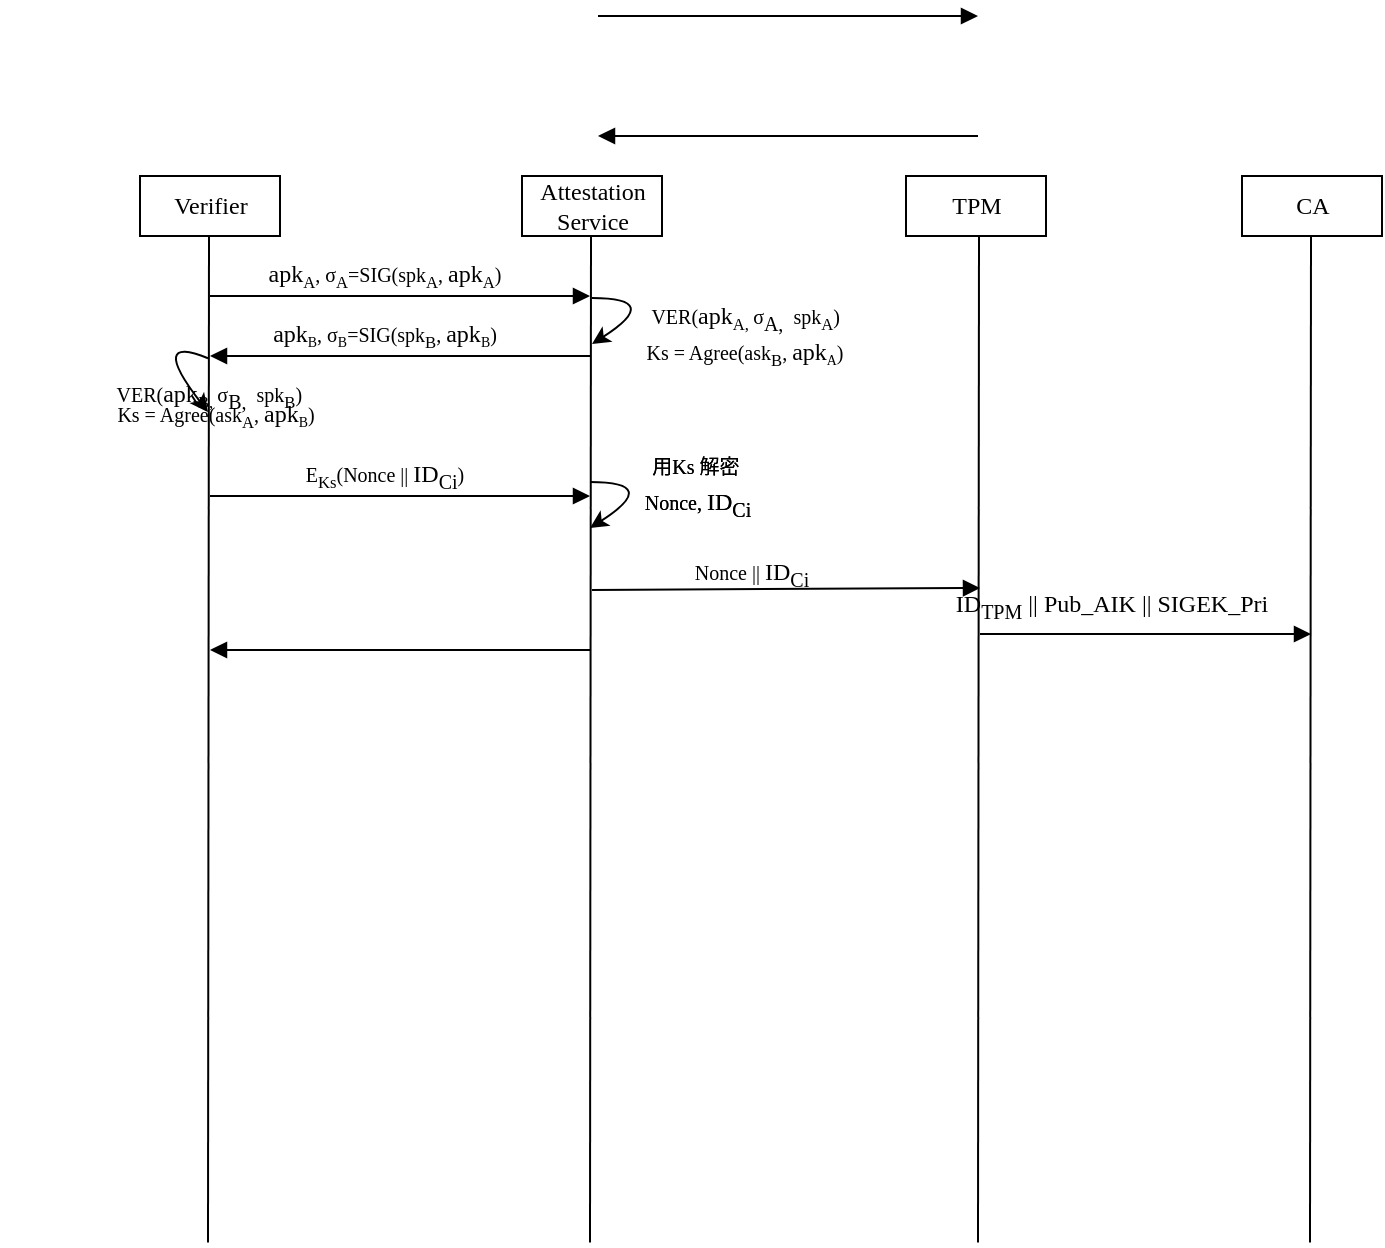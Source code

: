 <mxfile version="15.6.6" type="github">
  <diagram id="kgpKYQtTHZ0yAKxKKP6v" name="Page-1">
    <mxGraphModel dx="865" dy="1509" grid="1" gridSize="10" guides="1" tooltips="1" connect="1" arrows="1" fold="1" page="1" pageScale="1" pageWidth="850" pageHeight="1100" math="0" shadow="0">
      <root>
        <mxCell id="0" />
        <mxCell id="1" parent="0" />
        <mxCell id="3nuBFxr9cyL0pnOWT2aG-8" value="" style="verticalAlign=bottom;endArrow=block;shadow=0;strokeWidth=1;strokeColor=default;labelBackgroundColor=default;fontColor=default;" parent="1" edge="1">
          <mxGeometry x="0.105" y="10" relative="1" as="geometry">
            <mxPoint x="125" y="140" as="sourcePoint" />
            <mxPoint x="315" y="140" as="targetPoint" />
            <mxPoint as="offset" />
          </mxGeometry>
        </mxCell>
        <mxCell id="3nuBFxr9cyL0pnOWT2aG-9" value="" style="verticalAlign=bottom;endArrow=block;shadow=0;strokeWidth=1;strokeColor=default;labelBackgroundColor=default;fontColor=default;" parent="1" edge="1">
          <mxGeometry relative="1" as="geometry">
            <mxPoint x="315" y="170" as="sourcePoint" />
            <mxPoint x="125" y="170" as="targetPoint" />
          </mxGeometry>
        </mxCell>
        <mxCell id="iT2Es9Pk35DtaAPZAGi2-2" value="" style="curved=1;endArrow=classic;html=1;rounded=0;fontColor=default;exitX=0.5;exitY=0.607;exitDx=0;exitDy=0;exitPerimeter=0;strokeColor=default;labelBackgroundColor=default;" parent="1" edge="1">
          <mxGeometry width="50" height="50" relative="1" as="geometry">
            <mxPoint x="124" y="171.1" as="sourcePoint" />
            <mxPoint x="124" y="198" as="targetPoint" />
            <Array as="points">
              <mxPoint x="94" y="159" />
            </Array>
          </mxGeometry>
        </mxCell>
        <mxCell id="cxg8VYLrWTQ5vml7Au2z-1" value="Verifier" style="html=1;fontFamily=Times New Roman;fontColor=default;fillColor=default;strokeColor=default;" vertex="1" parent="1">
          <mxGeometry x="90" y="80" width="70" height="30" as="geometry" />
        </mxCell>
        <mxCell id="cxg8VYLrWTQ5vml7Au2z-2" value="" style="endArrow=none;html=1;rounded=0;fontFamily=Times New Roman;fontColor=default;strokeColor=default;labelBackgroundColor=default;fillColor=default;" edge="1" parent="1">
          <mxGeometry width="50" height="50" relative="1" as="geometry">
            <mxPoint x="124" y="613.2" as="sourcePoint" />
            <mxPoint x="124.5" y="110" as="targetPoint" />
          </mxGeometry>
        </mxCell>
        <mxCell id="cxg8VYLrWTQ5vml7Au2z-3" value="Attestation&lt;br&gt;Service" style="html=1;fontFamily=Times New Roman;fontColor=default;fillColor=default;strokeColor=default;" vertex="1" parent="1">
          <mxGeometry x="281" y="80" width="70" height="30" as="geometry" />
        </mxCell>
        <mxCell id="cxg8VYLrWTQ5vml7Au2z-4" value="" style="endArrow=none;html=1;rounded=0;fontFamily=Times New Roman;fontColor=default;strokeColor=default;labelBackgroundColor=default;fillColor=default;" edge="1" parent="1">
          <mxGeometry width="50" height="50" relative="1" as="geometry">
            <mxPoint x="315" y="613.2" as="sourcePoint" />
            <mxPoint x="315.5" y="110" as="targetPoint" />
          </mxGeometry>
        </mxCell>
        <mxCell id="cxg8VYLrWTQ5vml7Au2z-5" value="TPM" style="html=1;fontFamily=Times New Roman;fontColor=default;fillColor=default;strokeColor=default;" vertex="1" parent="1">
          <mxGeometry x="473" y="80" width="70" height="30" as="geometry" />
        </mxCell>
        <mxCell id="cxg8VYLrWTQ5vml7Au2z-6" value="" style="endArrow=none;html=1;rounded=0;fontFamily=Times New Roman;fontColor=default;strokeColor=default;labelBackgroundColor=default;fillColor=default;" edge="1" parent="1">
          <mxGeometry width="50" height="50" relative="1" as="geometry">
            <mxPoint x="509" y="613.2" as="sourcePoint" />
            <mxPoint x="509.5" y="110" as="targetPoint" />
          </mxGeometry>
        </mxCell>
        <mxCell id="cxg8VYLrWTQ5vml7Au2z-7" value="CA" style="html=1;fontFamily=Times New Roman;fontColor=default;fillColor=default;strokeColor=default;" vertex="1" parent="1">
          <mxGeometry x="641" y="80" width="70" height="30" as="geometry" />
        </mxCell>
        <mxCell id="cxg8VYLrWTQ5vml7Au2z-8" value="" style="endArrow=none;html=1;rounded=0;fontFamily=Times New Roman;fontColor=default;strokeColor=default;labelBackgroundColor=default;fillColor=default;" edge="1" parent="1">
          <mxGeometry width="50" height="50" relative="1" as="geometry">
            <mxPoint x="675" y="613.2" as="sourcePoint" />
            <mxPoint x="675.5" y="110" as="targetPoint" />
          </mxGeometry>
        </mxCell>
        <mxCell id="cxg8VYLrWTQ5vml7Au2z-15" value="apk&lt;span style=&quot;font-size: 10px&quot;&gt;&lt;sub&gt;A&lt;/sub&gt;, σ&lt;sub&gt;A&lt;/sub&gt;=SIG(spk&lt;sub&gt;A&lt;/sub&gt;,&amp;nbsp;&lt;/span&gt;apk&lt;span style=&quot;font-size: 10px&quot;&gt;&lt;sub&gt;A&lt;/sub&gt;&lt;/span&gt;&lt;span style=&quot;font-size: 10px&quot;&gt;)&lt;/span&gt;&lt;sub&gt;&lt;span style=&quot;font-size: 8px&quot;&gt;&amp;nbsp;&amp;nbsp;&lt;/span&gt;&lt;/sub&gt;" style="rounded=0;whiteSpace=wrap;html=1;fontFamily=Times New Roman;fontColor=default;strokeColor=none;fillColor=none;" vertex="1" parent="1">
          <mxGeometry x="110" y="120" width="209" height="20" as="geometry" />
        </mxCell>
        <mxCell id="cxg8VYLrWTQ5vml7Au2z-16" value="apk&lt;span style=&quot;font-size: 8.333px&quot;&gt;&lt;sub&gt;B&lt;/sub&gt;&lt;/span&gt;&lt;span style=&quot;font-size: 10px&quot;&gt;, σ&lt;/span&gt;&lt;span style=&quot;font-size: 8.333px&quot;&gt;&lt;sub&gt;B&lt;/sub&gt;&lt;/span&gt;&lt;span style=&quot;font-size: 10px&quot;&gt;=SIG(spk&lt;sub&gt;B&lt;/sub&gt;&lt;/span&gt;&lt;span style=&quot;font-size: 10px&quot;&gt;,&amp;nbsp;&lt;/span&gt;apk&lt;span style=&quot;font-size: 8.333px&quot;&gt;&lt;sub&gt;B&lt;/sub&gt;&lt;/span&gt;&lt;span style=&quot;font-size: 10px&quot;&gt;)&lt;/span&gt;&lt;sub&gt;&lt;span style=&quot;font-size: 8px&quot;&gt;&amp;nbsp;&amp;nbsp;&lt;/span&gt;&lt;/sub&gt;" style="rounded=0;whiteSpace=wrap;html=1;fontFamily=Times New Roman;fontColor=default;strokeColor=none;fillColor=none;" vertex="1" parent="1">
          <mxGeometry x="110" y="150" width="209" height="20" as="geometry" />
        </mxCell>
        <mxCell id="cxg8VYLrWTQ5vml7Au2z-17" value="" style="curved=1;endArrow=classic;html=1;rounded=0;fontColor=default;strokeColor=default;labelBackgroundColor=default;entryX=0.957;entryY=1;entryDx=0;entryDy=0;entryPerimeter=0;" edge="1" parent="1">
          <mxGeometry width="50" height="50" relative="1" as="geometry">
            <mxPoint x="316" y="141" as="sourcePoint" />
            <mxPoint x="316.013" y="164" as="targetPoint" />
            <Array as="points">
              <mxPoint x="352" y="141" />
            </Array>
          </mxGeometry>
        </mxCell>
        <mxCell id="cxg8VYLrWTQ5vml7Au2z-19" value="&lt;span style=&quot;font-size: 10px&quot;&gt;VER(&lt;/span&gt;apk&lt;span style=&quot;font-size: 10px&quot;&gt;&lt;sub&gt;B,&amp;nbsp;&lt;/sub&gt;&lt;/span&gt;&lt;span style=&quot;font-size: 10px&quot;&gt;σ&lt;/span&gt;&lt;sub&gt;B,&amp;nbsp;&amp;nbsp;&lt;/sub&gt;&lt;span style=&quot;font-size: 10px&quot;&gt;spk&lt;sub&gt;B&lt;/sub&gt;&lt;/span&gt;&lt;span style=&quot;font-size: 10px&quot;&gt;)&lt;/span&gt;&lt;span style=&quot;font-size: 8px&quot;&gt;&lt;sub&gt;&amp;nbsp;&lt;/sub&gt;&lt;/span&gt;&lt;sub&gt;&lt;span style=&quot;font-size: 8px&quot;&gt;&lt;br&gt;&lt;/span&gt;&lt;/sub&gt;" style="rounded=0;whiteSpace=wrap;html=1;fontFamily=Times New Roman;fontColor=default;strokeColor=none;fillColor=none;" vertex="1" parent="1">
          <mxGeometry x="20.5" y="180" width="209" height="20" as="geometry" />
        </mxCell>
        <mxCell id="cxg8VYLrWTQ5vml7Au2z-20" value="&lt;span style=&quot;font-size: 10px&quot;&gt;Ks = Agree(ask&lt;sub&gt;A&lt;/sub&gt;&lt;/span&gt;&lt;span style=&quot;font-size: 10px&quot;&gt;,&amp;nbsp;&lt;/span&gt;apk&lt;span style=&quot;font-size: 8.333px&quot;&gt;&lt;sub&gt;B&lt;/sub&gt;&lt;/span&gt;&lt;span style=&quot;font-size: 10px&quot;&gt;)&lt;/span&gt;&lt;sub&gt;&lt;span style=&quot;font-size: 8px&quot;&gt;&amp;nbsp;&amp;nbsp;&lt;/span&gt;&lt;/sub&gt;" style="rounded=0;whiteSpace=wrap;html=1;fontFamily=Times New Roman;fontColor=default;strokeColor=none;fillColor=none;" vertex="1" parent="1">
          <mxGeometry x="40" y="190" width="180" height="20" as="geometry" />
        </mxCell>
        <mxCell id="cxg8VYLrWTQ5vml7Au2z-21" value="&lt;span style=&quot;font-size: 10px&quot;&gt;VER(&lt;/span&gt;apk&lt;span style=&quot;font-size: 10px&quot;&gt;&lt;sub&gt;A,&amp;nbsp;&lt;/sub&gt;&lt;/span&gt;&lt;span style=&quot;font-size: 10px&quot;&gt;σ&lt;/span&gt;&lt;sub&gt;A,&amp;nbsp;&amp;nbsp;&lt;/sub&gt;&lt;span style=&quot;font-size: 10px&quot;&gt;spk&lt;sub&gt;A&lt;/sub&gt;&lt;/span&gt;&lt;span style=&quot;font-size: 10px&quot;&gt;)&lt;/span&gt;&lt;span style=&quot;font-size: 8px&quot;&gt;&lt;sub&gt;&amp;nbsp;&amp;nbsp;&lt;br&gt;&lt;/sub&gt;&lt;/span&gt;&lt;span style=&quot;font-size: 10px&quot;&gt;Ks = Agree(ask&lt;sub&gt;B&lt;/sub&gt;&lt;/span&gt;&lt;span style=&quot;font-size: 10px&quot;&gt;,&amp;nbsp;&lt;/span&gt;apk&lt;span style=&quot;font-size: 8.333px&quot;&gt;&lt;sub&gt;A&lt;/sub&gt;&lt;/span&gt;&lt;span style=&quot;font-size: 10px&quot;&gt;)&lt;/span&gt;&lt;sub&gt;&lt;span style=&quot;font-size: 8px&quot;&gt;&amp;nbsp;&amp;nbsp;&lt;/span&gt;&lt;/sub&gt;&lt;sub&gt;&lt;span style=&quot;font-size: 8px&quot;&gt;&lt;br&gt;&lt;/span&gt;&lt;/sub&gt;" style="rounded=0;whiteSpace=wrap;html=1;fontFamily=Times New Roman;fontColor=default;strokeColor=none;fillColor=none;" vertex="1" parent="1">
          <mxGeometry x="290" y="150" width="209" height="20" as="geometry" />
        </mxCell>
        <mxCell id="cxg8VYLrWTQ5vml7Au2z-25" value="" style="verticalAlign=bottom;endArrow=block;shadow=0;strokeWidth=1;strokeColor=default;labelBackgroundColor=default;fontColor=default;" edge="1" parent="1">
          <mxGeometry x="0.105" y="10" relative="1" as="geometry">
            <mxPoint x="125" y="240" as="sourcePoint" />
            <mxPoint x="315" y="240" as="targetPoint" />
            <mxPoint as="offset" />
          </mxGeometry>
        </mxCell>
        <mxCell id="cxg8VYLrWTQ5vml7Au2z-28" value="" style="verticalAlign=bottom;endArrow=block;shadow=0;strokeWidth=1;strokeColor=default;labelBackgroundColor=default;fontColor=default;" edge="1" parent="1">
          <mxGeometry relative="1" as="geometry">
            <mxPoint x="315" y="317" as="sourcePoint" />
            <mxPoint x="125" y="317" as="targetPoint" />
          </mxGeometry>
        </mxCell>
        <mxCell id="cxg8VYLrWTQ5vml7Au2z-31" value="" style="verticalAlign=bottom;endArrow=block;shadow=0;strokeWidth=1;strokeColor=default;labelBackgroundColor=default;fontColor=default;" edge="1" parent="1">
          <mxGeometry x="0.105" y="10" relative="1" as="geometry">
            <mxPoint x="319" as="sourcePoint" />
            <mxPoint x="509" as="targetPoint" />
            <mxPoint as="offset" />
          </mxGeometry>
        </mxCell>
        <mxCell id="cxg8VYLrWTQ5vml7Au2z-32" value="" style="verticalAlign=bottom;endArrow=block;shadow=0;strokeWidth=1;strokeColor=default;labelBackgroundColor=default;fontColor=default;" edge="1" parent="1">
          <mxGeometry relative="1" as="geometry">
            <mxPoint x="509" y="60" as="sourcePoint" />
            <mxPoint x="319" y="60" as="targetPoint" />
          </mxGeometry>
        </mxCell>
        <mxCell id="cxg8VYLrWTQ5vml7Au2z-33" value="&lt;span style=&quot;font-size: 10px&quot;&gt;E&lt;sub&gt;Ks&lt;/sub&gt;(Nonce ||&lt;/span&gt;&lt;span style=&quot;font-size: 10px&quot;&gt;&amp;nbsp;&lt;/span&gt;ID&lt;sub&gt;Ci&lt;/sub&gt;&lt;span style=&quot;font-size: 10px&quot;&gt;)&lt;/span&gt;&lt;sub&gt;&lt;span style=&quot;font-size: 8px&quot;&gt;&amp;nbsp;&amp;nbsp;&lt;/span&gt;&lt;/sub&gt;" style="rounded=0;whiteSpace=wrap;html=1;fontFamily=Times New Roman;fontColor=default;strokeColor=none;fillColor=none;" vertex="1" parent="1">
          <mxGeometry x="110" y="220" width="209" height="20" as="geometry" />
        </mxCell>
        <mxCell id="cxg8VYLrWTQ5vml7Au2z-34" value="" style="verticalAlign=bottom;endArrow=block;shadow=0;strokeWidth=1;strokeColor=default;labelBackgroundColor=default;fontColor=default;" edge="1" parent="1">
          <mxGeometry x="0.105" y="10" relative="1" as="geometry">
            <mxPoint x="316" y="287" as="sourcePoint" />
            <mxPoint x="510" y="286" as="targetPoint" />
            <mxPoint as="offset" />
          </mxGeometry>
        </mxCell>
        <mxCell id="cxg8VYLrWTQ5vml7Au2z-35" value="" style="curved=1;endArrow=classic;html=1;rounded=0;fontColor=default;strokeColor=default;labelBackgroundColor=default;entryX=0.957;entryY=1;entryDx=0;entryDy=0;entryPerimeter=0;" edge="1" parent="1">
          <mxGeometry width="50" height="50" relative="1" as="geometry">
            <mxPoint x="315" y="233" as="sourcePoint" />
            <mxPoint x="315.013" y="256" as="targetPoint" />
            <Array as="points">
              <mxPoint x="351" y="233" />
            </Array>
          </mxGeometry>
        </mxCell>
        <mxCell id="cxg8VYLrWTQ5vml7Au2z-36" value="&lt;span style=&quot;font-size: 10px&quot;&gt;用Ks 解密&lt;/span&gt;&lt;sub&gt;&lt;span style=&quot;font-size: 8px&quot;&gt;&amp;nbsp;&lt;br&gt;&lt;/span&gt;&lt;/sub&gt;&lt;span style=&quot;font-size: 10px&quot;&gt;Nonce&lt;/span&gt;&lt;span style=&quot;font-size: 10px&quot;&gt;,&amp;nbsp;&lt;/span&gt;ID&lt;sub&gt;Ci&lt;/sub&gt;&lt;sub&gt;&lt;span style=&quot;font-size: 8px&quot;&gt;&lt;br&gt;&lt;/span&gt;&lt;/sub&gt;" style="rounded=0;whiteSpace=wrap;html=1;fontFamily=Times New Roman;fontColor=default;strokeColor=none;fillColor=none;" vertex="1" parent="1">
          <mxGeometry x="279" y="230" width="180" height="10" as="geometry" />
        </mxCell>
        <mxCell id="cxg8VYLrWTQ5vml7Au2z-40" value="&lt;span style=&quot;font-size: 10px&quot;&gt;用Ks 解密&lt;/span&gt;&lt;sub&gt;&lt;span style=&quot;font-size: 8px&quot;&gt;&amp;nbsp;&lt;br&gt;&lt;/span&gt;&lt;/sub&gt;&lt;span style=&quot;font-size: 10px&quot;&gt;Nonce&lt;/span&gt;&lt;span style=&quot;font-size: 10px&quot;&gt;,&amp;nbsp;&lt;/span&gt;ID&lt;sub&gt;Ci&lt;/sub&gt;&lt;sub&gt;&lt;span style=&quot;font-size: 8px&quot;&gt;&lt;br&gt;&lt;/span&gt;&lt;/sub&gt;" style="rounded=0;whiteSpace=wrap;html=1;fontFamily=Times New Roman;fontColor=default;strokeColor=none;fillColor=none;" vertex="1" parent="1">
          <mxGeometry x="279" y="230" width="180" height="10" as="geometry" />
        </mxCell>
        <mxCell id="cxg8VYLrWTQ5vml7Au2z-41" value="&lt;span style=&quot;font-size: 10px&quot;&gt;Nonce ||&lt;/span&gt;&lt;span style=&quot;font-size: 10px&quot;&gt;&amp;nbsp;&lt;/span&gt;ID&lt;sub&gt;Ci&lt;/sub&gt;&lt;sub&gt;&lt;span style=&quot;font-size: 8px&quot;&gt;&lt;br&gt;&lt;/span&gt;&lt;/sub&gt;" style="rounded=0;whiteSpace=wrap;html=1;fontFamily=Times New Roman;fontColor=default;strokeColor=none;fillColor=none;" vertex="1" parent="1">
          <mxGeometry x="305.5" y="274" width="180" height="10" as="geometry" />
        </mxCell>
        <mxCell id="cxg8VYLrWTQ5vml7Au2z-42" value="" style="verticalAlign=bottom;endArrow=block;shadow=0;strokeWidth=1;strokeColor=default;labelBackgroundColor=default;fontColor=default;" edge="1" parent="1">
          <mxGeometry x="0.105" y="10" relative="1" as="geometry">
            <mxPoint x="510" y="309" as="sourcePoint" />
            <mxPoint x="675.5" y="309" as="targetPoint" />
            <mxPoint as="offset" />
          </mxGeometry>
        </mxCell>
        <mxCell id="cxg8VYLrWTQ5vml7Au2z-44" value="&lt;p class=&quot;MsoNormal&quot;&gt;ID&lt;sub&gt;TPM&lt;/sub&gt; || Pub_AIK || SIGEK_Pri&lt;br&gt;&lt;/p&gt;" style="rounded=0;whiteSpace=wrap;html=1;fontFamily=Times New Roman;fontColor=default;strokeColor=none;fillColor=none;" vertex="1" parent="1">
          <mxGeometry x="485.5" y="290" width="180" height="10" as="geometry" />
        </mxCell>
      </root>
    </mxGraphModel>
  </diagram>
</mxfile>
